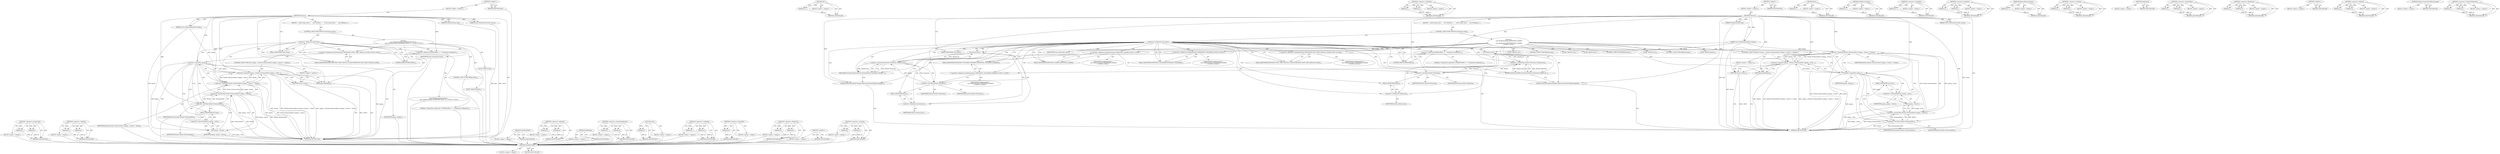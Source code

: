 digraph "&lt;operator&gt;.indirectFieldAccess" {
vulnerable_86 [label=<(METHOD,&lt;operator&gt;.greaterThan)>];
vulnerable_87 [label=<(PARAM,p1)>];
vulnerable_88 [label=<(PARAM,p2)>];
vulnerable_89 [label=<(BLOCK,&lt;empty&gt;,&lt;empty&gt;)>];
vulnerable_90 [label=<(METHOD_RETURN,ANY)>];
vulnerable_108 [label=<(METHOD,&lt;operator&gt;.shiftLeft)>];
vulnerable_109 [label=<(PARAM,p1)>];
vulnerable_110 [label=<(PARAM,p2)>];
vulnerable_111 [label=<(BLOCK,&lt;empty&gt;,&lt;empty&gt;)>];
vulnerable_112 [label=<(METHOD_RETURN,ANY)>];
vulnerable_6 [label=<(METHOD,&lt;global&gt;)<SUB>1</SUB>>];
vulnerable_7 [label=<(BLOCK,&lt;empty&gt;,&lt;empty&gt;)<SUB>1</SUB>>];
vulnerable_8 [label=<(METHOD,Observe)<SUB>1</SUB>>];
vulnerable_9 [label=<(PARAM,NotificationType type)<SUB>1</SUB>>];
vulnerable_10 [label=<(PARAM,const NotificationSource&amp; source)<SUB>2</SUB>>];
vulnerable_11 [label=<(PARAM,const NotificationDetails&amp; details)<SUB>3</SUB>>];
vulnerable_12 [label=<(BLOCK,{
   switch (type.value) {
     case Notificati...,{
   switch (type.value) {
     case Notificati...)<SUB>3</SUB>>];
vulnerable_13 [label=<(CONTROL_STRUCTURE,SWITCH,switch(type.value))<SUB>4</SUB>>];
vulnerable_14 [label=<(&lt;operator&gt;.fieldAccess,type.value)<SUB>4</SUB>>];
vulnerable_15 [label=<(IDENTIFIER,type,switch(type.value))<SUB>4</SUB>>];
vulnerable_16 [label=<(FIELD_IDENTIFIER,value,value)<SUB>4</SUB>>];
vulnerable_17 [label="<(BLOCK,{
     case NotificationType::EXTENSION_HOST_VI...,{
     case NotificationType::EXTENSION_HOST_VI...)<SUB>4</SUB>>"];
vulnerable_18 [label=<(JUMP_TARGET,case)<SUB>5</SUB>>];
vulnerable_19 [label="<(&lt;operator&gt;.fieldAccess,NotificationType::EXTENSION_HOST_VIEW_SHOULD_CLOSE)<SUB>5</SUB>>"];
vulnerable_20 [label="<(IDENTIFIER,NotificationType,{
     case NotificationType::EXTENSION_HOST_VI...)<SUB>5</SUB>>"];
vulnerable_21 [label=<(FIELD_IDENTIFIER,EXTENSION_HOST_VIEW_SHOULD_CLOSE,EXTENSION_HOST_VIEW_SHOULD_CLOSE)<SUB>5</SUB>>];
vulnerable_22 [label=<(CONTROL_STRUCTURE,IF,if (!popup_ || Details&lt;ExtensionHost&gt;(popup_-&gt;host()) != details))<SUB>6</SUB>>];
vulnerable_23 [label=<(&lt;operator&gt;.logicalOr,!popup_ || Details&lt;ExtensionHost&gt;(popup_-&gt;host(...)<SUB>6</SUB>>];
vulnerable_24 [label=<(&lt;operator&gt;.logicalNot,!popup_)<SUB>6</SUB>>];
vulnerable_25 [label=<(IDENTIFIER,popup_,!popup_)<SUB>6</SUB>>];
vulnerable_26 [label=<(&lt;operator&gt;.notEquals,Details&lt;ExtensionHost&gt;(popup_-&gt;host()) != details)<SUB>6</SUB>>];
vulnerable_27 [label=<(&lt;operator&gt;.greaterThan,Details&lt;ExtensionHost&gt;(popup_-&gt;host()))<SUB>6</SUB>>];
vulnerable_28 [label=<(&lt;operator&gt;.lessThan,Details&lt;ExtensionHost)<SUB>6</SUB>>];
vulnerable_29 [label=<(IDENTIFIER,Details,Details&lt;ExtensionHost)<SUB>6</SUB>>];
vulnerable_30 [label=<(IDENTIFIER,ExtensionHost,Details&lt;ExtensionHost)<SUB>6</SUB>>];
vulnerable_31 [label=<(host,popup_-&gt;host())<SUB>6</SUB>>];
vulnerable_32 [label=<(&lt;operator&gt;.indirectFieldAccess,popup_-&gt;host)<SUB>6</SUB>>];
vulnerable_33 [label=<(IDENTIFIER,popup_,popup_-&gt;host())<SUB>6</SUB>>];
vulnerable_34 [label=<(FIELD_IDENTIFIER,host,host)<SUB>6</SUB>>];
vulnerable_35 [label=<(IDENTIFIER,details,Details&lt;ExtensionHost&gt;(popup_-&gt;host()) != details)<SUB>6</SUB>>];
vulnerable_36 [label=<(BLOCK,&lt;empty&gt;,&lt;empty&gt;)<SUB>7</SUB>>];
vulnerable_37 [label=<(RETURN,return;,return;)<SUB>7</SUB>>];
vulnerable_38 [label=<(HidePopup,HidePopup())<SUB>9</SUB>>];
vulnerable_39 [label=<(CONTROL_STRUCTURE,BREAK,break;)<SUB>10</SUB>>];
vulnerable_40 [label=<(JUMP_TARGET,default)<SUB>12</SUB>>];
vulnerable_41 [label=<(&lt;operator&gt;.shiftLeft,NOTREACHED() &lt;&lt; &quot;Unexpected notification&quot;)<SUB>13</SUB>>];
vulnerable_42 [label=<(NOTREACHED,NOTREACHED())<SUB>13</SUB>>];
vulnerable_43 [label=<(LITERAL,&quot;Unexpected notification&quot;,NOTREACHED() &lt;&lt; &quot;Unexpected notification&quot;)<SUB>13</SUB>>];
vulnerable_44 [label=<(METHOD_RETURN,void)<SUB>1</SUB>>];
vulnerable_46 [label=<(METHOD_RETURN,ANY)<SUB>1</SUB>>];
vulnerable_113 [label=<(METHOD,NOTREACHED)>];
vulnerable_114 [label=<(BLOCK,&lt;empty&gt;,&lt;empty&gt;)>];
vulnerable_115 [label=<(METHOD_RETURN,ANY)>];
vulnerable_72 [label=<(METHOD,&lt;operator&gt;.logicalOr)>];
vulnerable_73 [label=<(PARAM,p1)>];
vulnerable_74 [label=<(PARAM,p2)>];
vulnerable_75 [label=<(BLOCK,&lt;empty&gt;,&lt;empty&gt;)>];
vulnerable_76 [label=<(METHOD_RETURN,ANY)>];
vulnerable_105 [label=<(METHOD,HidePopup)>];
vulnerable_106 [label=<(BLOCK,&lt;empty&gt;,&lt;empty&gt;)>];
vulnerable_107 [label=<(METHOD_RETURN,ANY)>];
vulnerable_100 [label=<(METHOD,&lt;operator&gt;.indirectFieldAccess)>];
vulnerable_101 [label=<(PARAM,p1)>];
vulnerable_102 [label=<(PARAM,p2)>];
vulnerable_103 [label=<(BLOCK,&lt;empty&gt;,&lt;empty&gt;)>];
vulnerable_104 [label=<(METHOD_RETURN,ANY)>];
vulnerable_96 [label=<(METHOD,host)>];
vulnerable_97 [label=<(PARAM,p1)>];
vulnerable_98 [label=<(BLOCK,&lt;empty&gt;,&lt;empty&gt;)>];
vulnerable_99 [label=<(METHOD_RETURN,ANY)>];
vulnerable_81 [label=<(METHOD,&lt;operator&gt;.notEquals)>];
vulnerable_82 [label=<(PARAM,p1)>];
vulnerable_83 [label=<(PARAM,p2)>];
vulnerable_84 [label=<(BLOCK,&lt;empty&gt;,&lt;empty&gt;)>];
vulnerable_85 [label=<(METHOD_RETURN,ANY)>];
vulnerable_77 [label=<(METHOD,&lt;operator&gt;.logicalNot)>];
vulnerable_78 [label=<(PARAM,p1)>];
vulnerable_79 [label=<(BLOCK,&lt;empty&gt;,&lt;empty&gt;)>];
vulnerable_80 [label=<(METHOD_RETURN,ANY)>];
vulnerable_67 [label=<(METHOD,&lt;operator&gt;.fieldAccess)>];
vulnerable_68 [label=<(PARAM,p1)>];
vulnerable_69 [label=<(PARAM,p2)>];
vulnerable_70 [label=<(BLOCK,&lt;empty&gt;,&lt;empty&gt;)>];
vulnerable_71 [label=<(METHOD_RETURN,ANY)>];
vulnerable_61 [label=<(METHOD,&lt;global&gt;)<SUB>1</SUB>>];
vulnerable_62 [label=<(BLOCK,&lt;empty&gt;,&lt;empty&gt;)>];
vulnerable_63 [label=<(METHOD_RETURN,ANY)>];
vulnerable_91 [label=<(METHOD,&lt;operator&gt;.lessThan)>];
vulnerable_92 [label=<(PARAM,p1)>];
vulnerable_93 [label=<(PARAM,p2)>];
vulnerable_94 [label=<(BLOCK,&lt;empty&gt;,&lt;empty&gt;)>];
vulnerable_95 [label=<(METHOD_RETURN,ANY)>];
fixed_162 [label=<(METHOD,NOTREACHED)>];
fixed_163 [label=<(BLOCK,&lt;empty&gt;,&lt;empty&gt;)>];
fixed_164 [label=<(METHOD_RETURN,ANY)>];
fixed_120 [label=<(METHOD,ptr)>];
fixed_121 [label=<(PARAM,p1)>];
fixed_122 [label=<(BLOCK,&lt;empty&gt;,&lt;empty&gt;)>];
fixed_123 [label=<(METHOD_RETURN,ANY)>];
fixed_140 [label=<(METHOD,&lt;operator&gt;.notEquals)>];
fixed_141 [label=<(PARAM,p1)>];
fixed_142 [label=<(PARAM,p2)>];
fixed_143 [label=<(BLOCK,&lt;empty&gt;,&lt;empty&gt;)>];
fixed_144 [label=<(METHOD_RETURN,ANY)>];
fixed_6 [label=<(METHOD,&lt;global&gt;)<SUB>1</SUB>>];
fixed_7 [label=<(BLOCK,&lt;empty&gt;,&lt;empty&gt;)<SUB>1</SUB>>];
fixed_8 [label=<(METHOD,Observe)<SUB>1</SUB>>];
fixed_9 [label=<(PARAM,NotificationType type)<SUB>1</SUB>>];
fixed_10 [label=<(PARAM,const NotificationSource&amp; source)<SUB>2</SUB>>];
fixed_11 [label=<(PARAM,const NotificationDetails&amp; details)<SUB>3</SUB>>];
fixed_12 [label=<(BLOCK,{
   switch (type.value) {
    case Notificatio...,{
   switch (type.value) {
    case Notificatio...)<SUB>3</SUB>>];
fixed_13 [label=<(CONTROL_STRUCTURE,SWITCH,switch(type.value))<SUB>4</SUB>>];
fixed_14 [label=<(&lt;operator&gt;.fieldAccess,type.value)<SUB>4</SUB>>];
fixed_15 [label=<(IDENTIFIER,type,switch(type.value))<SUB>4</SUB>>];
fixed_16 [label=<(FIELD_IDENTIFIER,value,value)<SUB>4</SUB>>];
fixed_17 [label="<(BLOCK,{
    case NotificationType::EXTENSION_LOADED:
...,{
    case NotificationType::EXTENSION_LOADED:
...)<SUB>4</SUB>>"];
fixed_18 [label=<(JUMP_TARGET,case)<SUB>5</SUB>>];
fixed_19 [label="<(&lt;operator&gt;.fieldAccess,NotificationType::EXTENSION_LOADED)<SUB>5</SUB>>"];
fixed_20 [label="<(IDENTIFIER,NotificationType,{
    case NotificationType::EXTENSION_LOADED:
...)<SUB>5</SUB>>"];
fixed_21 [label=<(FIELD_IDENTIFIER,EXTENSION_LOADED,EXTENSION_LOADED)<SUB>5</SUB>>];
fixed_22 [label=<(AddBrowserAction,AddBrowserAction(Details&lt;Extension&gt;(details).pt...)<SUB>6</SUB>>];
fixed_23 [label=<(&lt;operator&gt;.greaterThan,Details&lt;Extension&gt;(details).ptr())<SUB>6</SUB>>];
fixed_24 [label=<(&lt;operator&gt;.lessThan,Details&lt;Extension)<SUB>6</SUB>>];
fixed_25 [label=<(IDENTIFIER,Details,Details&lt;Extension)<SUB>6</SUB>>];
fixed_26 [label=<(IDENTIFIER,Extension,Details&lt;Extension)<SUB>6</SUB>>];
fixed_27 [label=<(ptr,(details).ptr())<SUB>6</SUB>>];
fixed_28 [label=<(&lt;operator&gt;.fieldAccess,(details).ptr)<SUB>6</SUB>>];
fixed_29 [label=<(IDENTIFIER,details,(details).ptr())<SUB>6</SUB>>];
fixed_30 [label=<(FIELD_IDENTIFIER,ptr,ptr)<SUB>6</SUB>>];
fixed_31 [label=<(OnBrowserActionVisibilityChanged,OnBrowserActionVisibilityChanged())<SUB>7</SUB>>];
fixed_32 [label=<(CONTROL_STRUCTURE,BREAK,break;)<SUB>8</SUB>>];
fixed_33 [label=<(JUMP_TARGET,case)<SUB>10</SUB>>];
fixed_34 [label="<(&lt;operator&gt;.fieldAccess,NotificationType::EXTENSION_UNLOADED)<SUB>10</SUB>>"];
fixed_35 [label="<(IDENTIFIER,NotificationType,{
    case NotificationType::EXTENSION_LOADED:
...)<SUB>10</SUB>>"];
fixed_36 [label=<(FIELD_IDENTIFIER,EXTENSION_UNLOADED,EXTENSION_UNLOADED)<SUB>10</SUB>>];
fixed_37 [label=<(JUMP_TARGET,case)<SUB>11</SUB>>];
fixed_38 [label="<(&lt;operator&gt;.fieldAccess,NotificationType::EXTENSION_UNLOADED_DISABLED)<SUB>11</SUB>>"];
fixed_39 [label="<(IDENTIFIER,NotificationType,{
    case NotificationType::EXTENSION_LOADED:
...)<SUB>11</SUB>>"];
fixed_40 [label=<(FIELD_IDENTIFIER,EXTENSION_UNLOADED_DISABLED,EXTENSION_UNLOADED_DISABLED)<SUB>11</SUB>>];
fixed_41 [label=<(RemoveBrowserAction,RemoveBrowserAction(Details&lt;Extension&gt;(details)...)<SUB>12</SUB>>];
fixed_42 [label=<(&lt;operator&gt;.greaterThan,Details&lt;Extension&gt;(details).ptr())<SUB>12</SUB>>];
fixed_43 [label=<(&lt;operator&gt;.lessThan,Details&lt;Extension)<SUB>12</SUB>>];
fixed_44 [label=<(IDENTIFIER,Details,Details&lt;Extension)<SUB>12</SUB>>];
fixed_45 [label=<(IDENTIFIER,Extension,Details&lt;Extension)<SUB>12</SUB>>];
fixed_46 [label=<(ptr,(details).ptr())<SUB>12</SUB>>];
fixed_47 [label=<(&lt;operator&gt;.fieldAccess,(details).ptr)<SUB>12</SUB>>];
fixed_48 [label=<(IDENTIFIER,details,(details).ptr())<SUB>12</SUB>>];
fixed_49 [label=<(FIELD_IDENTIFIER,ptr,ptr)<SUB>12</SUB>>];
fixed_50 [label=<(OnBrowserActionVisibilityChanged,OnBrowserActionVisibilityChanged())<SUB>13</SUB>>];
fixed_51 [label=<(CONTROL_STRUCTURE,BREAK,break;)<SUB>14</SUB>>];
fixed_52 [label=<(JUMP_TARGET,case)<SUB>16</SUB>>];
fixed_53 [label="<(&lt;operator&gt;.fieldAccess,NotificationType::EXTENSION_HOST_VIEW_SHOULD_CLOSE)<SUB>16</SUB>>"];
fixed_54 [label="<(IDENTIFIER,NotificationType,{
    case NotificationType::EXTENSION_LOADED:
...)<SUB>16</SUB>>"];
fixed_55 [label=<(FIELD_IDENTIFIER,EXTENSION_HOST_VIEW_SHOULD_CLOSE,EXTENSION_HOST_VIEW_SHOULD_CLOSE)<SUB>16</SUB>>];
fixed_56 [label=<(CONTROL_STRUCTURE,IF,if (!popup_ || Details&lt;ExtensionHost&gt;(popup_-&gt;host()) != details))<SUB>17</SUB>>];
fixed_57 [label=<(&lt;operator&gt;.logicalOr,!popup_ || Details&lt;ExtensionHost&gt;(popup_-&gt;host(...)<SUB>17</SUB>>];
fixed_58 [label=<(&lt;operator&gt;.logicalNot,!popup_)<SUB>17</SUB>>];
fixed_59 [label=<(IDENTIFIER,popup_,!popup_)<SUB>17</SUB>>];
fixed_60 [label=<(&lt;operator&gt;.notEquals,Details&lt;ExtensionHost&gt;(popup_-&gt;host()) != details)<SUB>17</SUB>>];
fixed_61 [label=<(&lt;operator&gt;.greaterThan,Details&lt;ExtensionHost&gt;(popup_-&gt;host()))<SUB>17</SUB>>];
fixed_62 [label=<(&lt;operator&gt;.lessThan,Details&lt;ExtensionHost)<SUB>17</SUB>>];
fixed_63 [label=<(IDENTIFIER,Details,Details&lt;ExtensionHost)<SUB>17</SUB>>];
fixed_64 [label=<(IDENTIFIER,ExtensionHost,Details&lt;ExtensionHost)<SUB>17</SUB>>];
fixed_65 [label=<(host,popup_-&gt;host())<SUB>17</SUB>>];
fixed_66 [label=<(&lt;operator&gt;.indirectFieldAccess,popup_-&gt;host)<SUB>17</SUB>>];
fixed_67 [label=<(IDENTIFIER,popup_,popup_-&gt;host())<SUB>17</SUB>>];
fixed_68 [label=<(FIELD_IDENTIFIER,host,host)<SUB>17</SUB>>];
fixed_69 [label=<(IDENTIFIER,details,Details&lt;ExtensionHost&gt;(popup_-&gt;host()) != details)<SUB>17</SUB>>];
fixed_70 [label=<(BLOCK,&lt;empty&gt;,&lt;empty&gt;)<SUB>18</SUB>>];
fixed_71 [label=<(RETURN,return;,return;)<SUB>18</SUB>>];
fixed_72 [label=<(HidePopup,HidePopup())<SUB>20</SUB>>];
fixed_73 [label=<(CONTROL_STRUCTURE,BREAK,break;)<SUB>21</SUB>>];
fixed_74 [label=<(JUMP_TARGET,default)<SUB>23</SUB>>];
fixed_75 [label=<(&lt;operator&gt;.shiftLeft,NOTREACHED() &lt;&lt; &quot;Unexpected notification&quot;)<SUB>24</SUB>>];
fixed_76 [label=<(NOTREACHED,NOTREACHED())<SUB>24</SUB>>];
fixed_77 [label=<(LITERAL,&quot;Unexpected notification&quot;,NOTREACHED() &lt;&lt; &quot;Unexpected notification&quot;)<SUB>24</SUB>>];
fixed_78 [label=<(METHOD_RETURN,void)<SUB>1</SUB>>];
fixed_80 [label=<(METHOD_RETURN,ANY)<SUB>1</SUB>>];
fixed_145 [label=<(METHOD,host)>];
fixed_146 [label=<(PARAM,p1)>];
fixed_147 [label=<(BLOCK,&lt;empty&gt;,&lt;empty&gt;)>];
fixed_148 [label=<(METHOD_RETURN,ANY)>];
fixed_106 [label=<(METHOD,AddBrowserAction)>];
fixed_107 [label=<(PARAM,p1)>];
fixed_108 [label=<(BLOCK,&lt;empty&gt;,&lt;empty&gt;)>];
fixed_109 [label=<(METHOD_RETURN,ANY)>];
fixed_136 [label=<(METHOD,&lt;operator&gt;.logicalNot)>];
fixed_137 [label=<(PARAM,p1)>];
fixed_138 [label=<(BLOCK,&lt;empty&gt;,&lt;empty&gt;)>];
fixed_139 [label=<(METHOD_RETURN,ANY)>];
fixed_131 [label=<(METHOD,&lt;operator&gt;.logicalOr)>];
fixed_132 [label=<(PARAM,p1)>];
fixed_133 [label=<(PARAM,p2)>];
fixed_134 [label=<(BLOCK,&lt;empty&gt;,&lt;empty&gt;)>];
fixed_135 [label=<(METHOD_RETURN,ANY)>];
fixed_127 [label=<(METHOD,RemoveBrowserAction)>];
fixed_128 [label=<(PARAM,p1)>];
fixed_129 [label=<(BLOCK,&lt;empty&gt;,&lt;empty&gt;)>];
fixed_130 [label=<(METHOD_RETURN,ANY)>];
fixed_115 [label=<(METHOD,&lt;operator&gt;.lessThan)>];
fixed_116 [label=<(PARAM,p1)>];
fixed_117 [label=<(PARAM,p2)>];
fixed_118 [label=<(BLOCK,&lt;empty&gt;,&lt;empty&gt;)>];
fixed_119 [label=<(METHOD_RETURN,ANY)>];
fixed_154 [label=<(METHOD,HidePopup)>];
fixed_155 [label=<(BLOCK,&lt;empty&gt;,&lt;empty&gt;)>];
fixed_156 [label=<(METHOD_RETURN,ANY)>];
fixed_110 [label=<(METHOD,&lt;operator&gt;.greaterThan)>];
fixed_111 [label=<(PARAM,p1)>];
fixed_112 [label=<(PARAM,p2)>];
fixed_113 [label=<(BLOCK,&lt;empty&gt;,&lt;empty&gt;)>];
fixed_114 [label=<(METHOD_RETURN,ANY)>];
fixed_101 [label=<(METHOD,&lt;operator&gt;.fieldAccess)>];
fixed_102 [label=<(PARAM,p1)>];
fixed_103 [label=<(PARAM,p2)>];
fixed_104 [label=<(BLOCK,&lt;empty&gt;,&lt;empty&gt;)>];
fixed_105 [label=<(METHOD_RETURN,ANY)>];
fixed_95 [label=<(METHOD,&lt;global&gt;)<SUB>1</SUB>>];
fixed_96 [label=<(BLOCK,&lt;empty&gt;,&lt;empty&gt;)>];
fixed_97 [label=<(METHOD_RETURN,ANY)>];
fixed_157 [label=<(METHOD,&lt;operator&gt;.shiftLeft)>];
fixed_158 [label=<(PARAM,p1)>];
fixed_159 [label=<(PARAM,p2)>];
fixed_160 [label=<(BLOCK,&lt;empty&gt;,&lt;empty&gt;)>];
fixed_161 [label=<(METHOD_RETURN,ANY)>];
fixed_124 [label=<(METHOD,OnBrowserActionVisibilityChanged)>];
fixed_125 [label=<(BLOCK,&lt;empty&gt;,&lt;empty&gt;)>];
fixed_126 [label=<(METHOD_RETURN,ANY)>];
fixed_149 [label=<(METHOD,&lt;operator&gt;.indirectFieldAccess)>];
fixed_150 [label=<(PARAM,p1)>];
fixed_151 [label=<(PARAM,p2)>];
fixed_152 [label=<(BLOCK,&lt;empty&gt;,&lt;empty&gt;)>];
fixed_153 [label=<(METHOD_RETURN,ANY)>];
vulnerable_86 -> vulnerable_87  [key=0, label="AST: "];
vulnerable_86 -> vulnerable_87  [key=1, label="DDG: "];
vulnerable_86 -> vulnerable_89  [key=0, label="AST: "];
vulnerable_86 -> vulnerable_88  [key=0, label="AST: "];
vulnerable_86 -> vulnerable_88  [key=1, label="DDG: "];
vulnerable_86 -> vulnerable_90  [key=0, label="AST: "];
vulnerable_86 -> vulnerable_90  [key=1, label="CFG: "];
vulnerable_87 -> vulnerable_90  [key=0, label="DDG: p1"];
vulnerable_88 -> vulnerable_90  [key=0, label="DDG: p2"];
vulnerable_89 -> fixed_162  [key=0];
vulnerable_90 -> fixed_162  [key=0];
vulnerable_108 -> vulnerable_109  [key=0, label="AST: "];
vulnerable_108 -> vulnerable_109  [key=1, label="DDG: "];
vulnerable_108 -> vulnerable_111  [key=0, label="AST: "];
vulnerable_108 -> vulnerable_110  [key=0, label="AST: "];
vulnerable_108 -> vulnerable_110  [key=1, label="DDG: "];
vulnerable_108 -> vulnerable_112  [key=0, label="AST: "];
vulnerable_108 -> vulnerable_112  [key=1, label="CFG: "];
vulnerable_109 -> vulnerable_112  [key=0, label="DDG: p1"];
vulnerable_110 -> vulnerable_112  [key=0, label="DDG: p2"];
vulnerable_111 -> fixed_162  [key=0];
vulnerable_112 -> fixed_162  [key=0];
vulnerable_6 -> vulnerable_7  [key=0, label="AST: "];
vulnerable_6 -> vulnerable_46  [key=0, label="AST: "];
vulnerable_6 -> vulnerable_46  [key=1, label="CFG: "];
vulnerable_7 -> vulnerable_8  [key=0, label="AST: "];
vulnerable_8 -> vulnerable_9  [key=0, label="AST: "];
vulnerable_8 -> vulnerable_9  [key=1, label="DDG: "];
vulnerable_8 -> vulnerable_10  [key=0, label="AST: "];
vulnerable_8 -> vulnerable_10  [key=1, label="DDG: "];
vulnerable_8 -> vulnerable_11  [key=0, label="AST: "];
vulnerable_8 -> vulnerable_11  [key=1, label="DDG: "];
vulnerable_8 -> vulnerable_12  [key=0, label="AST: "];
vulnerable_8 -> vulnerable_44  [key=0, label="AST: "];
vulnerable_8 -> vulnerable_16  [key=0, label="CFG: "];
vulnerable_8 -> vulnerable_38  [key=0, label="DDG: "];
vulnerable_8 -> vulnerable_41  [key=0, label="DDG: "];
vulnerable_8 -> vulnerable_37  [key=0, label="DDG: "];
vulnerable_8 -> vulnerable_24  [key=0, label="DDG: "];
vulnerable_8 -> vulnerable_26  [key=0, label="DDG: "];
vulnerable_8 -> vulnerable_28  [key=0, label="DDG: "];
vulnerable_9 -> vulnerable_44  [key=0, label="DDG: type"];
vulnerable_10 -> vulnerable_44  [key=0, label="DDG: source"];
vulnerable_11 -> vulnerable_44  [key=0, label="DDG: details"];
vulnerable_11 -> vulnerable_26  [key=0, label="DDG: details"];
vulnerable_12 -> vulnerable_13  [key=0, label="AST: "];
vulnerable_13 -> vulnerable_14  [key=0, label="AST: "];
vulnerable_13 -> vulnerable_17  [key=0, label="AST: "];
vulnerable_14 -> vulnerable_15  [key=0, label="AST: "];
vulnerable_14 -> vulnerable_16  [key=0, label="AST: "];
vulnerable_14 -> vulnerable_21  [key=0, label="CFG: "];
vulnerable_14 -> vulnerable_21  [key=1, label="CDG: "];
vulnerable_14 -> vulnerable_42  [key=0, label="CFG: "];
vulnerable_14 -> vulnerable_42  [key=1, label="CDG: "];
vulnerable_14 -> vulnerable_24  [key=0, label="CDG: "];
vulnerable_14 -> vulnerable_23  [key=0, label="CDG: "];
vulnerable_14 -> vulnerable_19  [key=0, label="CDG: "];
vulnerable_14 -> vulnerable_41  [key=0, label="CDG: "];
vulnerable_15 -> fixed_162  [key=0];
vulnerable_16 -> vulnerable_14  [key=0, label="CFG: "];
vulnerable_17 -> vulnerable_18  [key=0, label="AST: "];
vulnerable_17 -> vulnerable_19  [key=0, label="AST: "];
vulnerable_17 -> vulnerable_22  [key=0, label="AST: "];
vulnerable_17 -> vulnerable_38  [key=0, label="AST: "];
vulnerable_17 -> vulnerable_39  [key=0, label="AST: "];
vulnerable_17 -> vulnerable_40  [key=0, label="AST: "];
vulnerable_17 -> vulnerable_41  [key=0, label="AST: "];
vulnerable_18 -> fixed_162  [key=0];
vulnerable_19 -> vulnerable_20  [key=0, label="AST: "];
vulnerable_19 -> vulnerable_21  [key=0, label="AST: "];
vulnerable_19 -> vulnerable_24  [key=0, label="CFG: "];
vulnerable_20 -> fixed_162  [key=0];
vulnerable_21 -> vulnerable_19  [key=0, label="CFG: "];
vulnerable_22 -> vulnerable_23  [key=0, label="AST: "];
vulnerable_22 -> vulnerable_36  [key=0, label="AST: "];
vulnerable_23 -> vulnerable_24  [key=0, label="AST: "];
vulnerable_23 -> vulnerable_26  [key=0, label="AST: "];
vulnerable_23 -> vulnerable_37  [key=0, label="CFG: "];
vulnerable_23 -> vulnerable_37  [key=1, label="CDG: "];
vulnerable_23 -> vulnerable_38  [key=0, label="CFG: "];
vulnerable_23 -> vulnerable_38  [key=1, label="CDG: "];
vulnerable_23 -> vulnerable_44  [key=0, label="DDG: !popup_"];
vulnerable_23 -> vulnerable_44  [key=1, label="DDG: Details&lt;ExtensionHost&gt;(popup_-&gt;host()) != details"];
vulnerable_23 -> vulnerable_44  [key=2, label="DDG: !popup_ || Details&lt;ExtensionHost&gt;(popup_-&gt;host()) != details"];
vulnerable_24 -> vulnerable_25  [key=0, label="AST: "];
vulnerable_24 -> vulnerable_23  [key=0, label="CFG: "];
vulnerable_24 -> vulnerable_23  [key=1, label="DDG: popup_"];
vulnerable_24 -> vulnerable_28  [key=0, label="CFG: "];
vulnerable_24 -> vulnerable_28  [key=1, label="CDG: "];
vulnerable_24 -> vulnerable_44  [key=0, label="DDG: popup_"];
vulnerable_24 -> vulnerable_31  [key=0, label="DDG: popup_"];
vulnerable_24 -> vulnerable_31  [key=1, label="CDG: "];
vulnerable_24 -> vulnerable_34  [key=0, label="CDG: "];
vulnerable_24 -> vulnerable_32  [key=0, label="CDG: "];
vulnerable_24 -> vulnerable_26  [key=0, label="CDG: "];
vulnerable_24 -> vulnerable_27  [key=0, label="CDG: "];
vulnerable_25 -> fixed_162  [key=0];
vulnerable_26 -> vulnerable_27  [key=0, label="AST: "];
vulnerable_26 -> vulnerable_35  [key=0, label="AST: "];
vulnerable_26 -> vulnerable_23  [key=0, label="CFG: "];
vulnerable_26 -> vulnerable_23  [key=1, label="DDG: Details&lt;ExtensionHost&gt;(popup_-&gt;host())"];
vulnerable_26 -> vulnerable_23  [key=2, label="DDG: details"];
vulnerable_26 -> vulnerable_44  [key=0, label="DDG: Details&lt;ExtensionHost&gt;(popup_-&gt;host())"];
vulnerable_26 -> vulnerable_44  [key=1, label="DDG: details"];
vulnerable_27 -> vulnerable_28  [key=0, label="AST: "];
vulnerable_27 -> vulnerable_31  [key=0, label="AST: "];
vulnerable_27 -> vulnerable_26  [key=0, label="CFG: "];
vulnerable_27 -> vulnerable_26  [key=1, label="DDG: Details&lt;ExtensionHost"];
vulnerable_27 -> vulnerable_26  [key=2, label="DDG: popup_-&gt;host()"];
vulnerable_27 -> vulnerable_44  [key=0, label="DDG: Details&lt;ExtensionHost"];
vulnerable_27 -> vulnerable_44  [key=1, label="DDG: popup_-&gt;host()"];
vulnerable_28 -> vulnerable_29  [key=0, label="AST: "];
vulnerable_28 -> vulnerable_30  [key=0, label="AST: "];
vulnerable_28 -> vulnerable_34  [key=0, label="CFG: "];
vulnerable_28 -> vulnerable_44  [key=0, label="DDG: ExtensionHost"];
vulnerable_28 -> vulnerable_44  [key=1, label="DDG: Details"];
vulnerable_28 -> vulnerable_27  [key=0, label="DDG: Details"];
vulnerable_28 -> vulnerable_27  [key=1, label="DDG: ExtensionHost"];
vulnerable_29 -> fixed_162  [key=0];
vulnerable_30 -> fixed_162  [key=0];
vulnerable_31 -> vulnerable_32  [key=0, label="AST: "];
vulnerable_31 -> vulnerable_27  [key=0, label="CFG: "];
vulnerable_31 -> vulnerable_27  [key=1, label="DDG: popup_-&gt;host"];
vulnerable_31 -> vulnerable_44  [key=0, label="DDG: popup_-&gt;host"];
vulnerable_32 -> vulnerable_33  [key=0, label="AST: "];
vulnerable_32 -> vulnerable_34  [key=0, label="AST: "];
vulnerable_32 -> vulnerable_31  [key=0, label="CFG: "];
vulnerable_33 -> fixed_162  [key=0];
vulnerable_34 -> vulnerable_32  [key=0, label="CFG: "];
vulnerable_35 -> fixed_162  [key=0];
vulnerable_36 -> vulnerable_37  [key=0, label="AST: "];
vulnerable_37 -> vulnerable_44  [key=0, label="CFG: "];
vulnerable_37 -> vulnerable_44  [key=1, label="DDG: &lt;RET&gt;"];
vulnerable_38 -> vulnerable_44  [key=0, label="CFG: "];
vulnerable_39 -> fixed_162  [key=0];
vulnerable_40 -> fixed_162  [key=0];
vulnerable_41 -> vulnerable_42  [key=0, label="AST: "];
vulnerable_41 -> vulnerable_43  [key=0, label="AST: "];
vulnerable_41 -> vulnerable_44  [key=0, label="CFG: "];
vulnerable_42 -> vulnerable_41  [key=0, label="CFG: "];
vulnerable_43 -> fixed_162  [key=0];
vulnerable_44 -> fixed_162  [key=0];
vulnerable_46 -> fixed_162  [key=0];
vulnerable_113 -> vulnerable_114  [key=0, label="AST: "];
vulnerable_113 -> vulnerable_115  [key=0, label="AST: "];
vulnerable_113 -> vulnerable_115  [key=1, label="CFG: "];
vulnerable_114 -> fixed_162  [key=0];
vulnerable_115 -> fixed_162  [key=0];
vulnerable_72 -> vulnerable_73  [key=0, label="AST: "];
vulnerable_72 -> vulnerable_73  [key=1, label="DDG: "];
vulnerable_72 -> vulnerable_75  [key=0, label="AST: "];
vulnerable_72 -> vulnerable_74  [key=0, label="AST: "];
vulnerable_72 -> vulnerable_74  [key=1, label="DDG: "];
vulnerable_72 -> vulnerable_76  [key=0, label="AST: "];
vulnerable_72 -> vulnerable_76  [key=1, label="CFG: "];
vulnerable_73 -> vulnerable_76  [key=0, label="DDG: p1"];
vulnerable_74 -> vulnerable_76  [key=0, label="DDG: p2"];
vulnerable_75 -> fixed_162  [key=0];
vulnerable_76 -> fixed_162  [key=0];
vulnerable_105 -> vulnerable_106  [key=0, label="AST: "];
vulnerable_105 -> vulnerable_107  [key=0, label="AST: "];
vulnerable_105 -> vulnerable_107  [key=1, label="CFG: "];
vulnerable_106 -> fixed_162  [key=0];
vulnerable_107 -> fixed_162  [key=0];
vulnerable_100 -> vulnerable_101  [key=0, label="AST: "];
vulnerable_100 -> vulnerable_101  [key=1, label="DDG: "];
vulnerable_100 -> vulnerable_103  [key=0, label="AST: "];
vulnerable_100 -> vulnerable_102  [key=0, label="AST: "];
vulnerable_100 -> vulnerable_102  [key=1, label="DDG: "];
vulnerable_100 -> vulnerable_104  [key=0, label="AST: "];
vulnerable_100 -> vulnerable_104  [key=1, label="CFG: "];
vulnerable_101 -> vulnerable_104  [key=0, label="DDG: p1"];
vulnerable_102 -> vulnerable_104  [key=0, label="DDG: p2"];
vulnerable_103 -> fixed_162  [key=0];
vulnerable_104 -> fixed_162  [key=0];
vulnerable_96 -> vulnerable_97  [key=0, label="AST: "];
vulnerable_96 -> vulnerable_97  [key=1, label="DDG: "];
vulnerable_96 -> vulnerable_98  [key=0, label="AST: "];
vulnerable_96 -> vulnerable_99  [key=0, label="AST: "];
vulnerable_96 -> vulnerable_99  [key=1, label="CFG: "];
vulnerable_97 -> vulnerable_99  [key=0, label="DDG: p1"];
vulnerable_98 -> fixed_162  [key=0];
vulnerable_99 -> fixed_162  [key=0];
vulnerable_81 -> vulnerable_82  [key=0, label="AST: "];
vulnerable_81 -> vulnerable_82  [key=1, label="DDG: "];
vulnerable_81 -> vulnerable_84  [key=0, label="AST: "];
vulnerable_81 -> vulnerable_83  [key=0, label="AST: "];
vulnerable_81 -> vulnerable_83  [key=1, label="DDG: "];
vulnerable_81 -> vulnerable_85  [key=0, label="AST: "];
vulnerable_81 -> vulnerable_85  [key=1, label="CFG: "];
vulnerable_82 -> vulnerable_85  [key=0, label="DDG: p1"];
vulnerable_83 -> vulnerable_85  [key=0, label="DDG: p2"];
vulnerable_84 -> fixed_162  [key=0];
vulnerable_85 -> fixed_162  [key=0];
vulnerable_77 -> vulnerable_78  [key=0, label="AST: "];
vulnerable_77 -> vulnerable_78  [key=1, label="DDG: "];
vulnerable_77 -> vulnerable_79  [key=0, label="AST: "];
vulnerable_77 -> vulnerable_80  [key=0, label="AST: "];
vulnerable_77 -> vulnerable_80  [key=1, label="CFG: "];
vulnerable_78 -> vulnerable_80  [key=0, label="DDG: p1"];
vulnerable_79 -> fixed_162  [key=0];
vulnerable_80 -> fixed_162  [key=0];
vulnerable_67 -> vulnerable_68  [key=0, label="AST: "];
vulnerable_67 -> vulnerable_68  [key=1, label="DDG: "];
vulnerable_67 -> vulnerable_70  [key=0, label="AST: "];
vulnerable_67 -> vulnerable_69  [key=0, label="AST: "];
vulnerable_67 -> vulnerable_69  [key=1, label="DDG: "];
vulnerable_67 -> vulnerable_71  [key=0, label="AST: "];
vulnerable_67 -> vulnerable_71  [key=1, label="CFG: "];
vulnerable_68 -> vulnerable_71  [key=0, label="DDG: p1"];
vulnerable_69 -> vulnerable_71  [key=0, label="DDG: p2"];
vulnerable_70 -> fixed_162  [key=0];
vulnerable_71 -> fixed_162  [key=0];
vulnerable_61 -> vulnerable_62  [key=0, label="AST: "];
vulnerable_61 -> vulnerable_63  [key=0, label="AST: "];
vulnerable_61 -> vulnerable_63  [key=1, label="CFG: "];
vulnerable_62 -> fixed_162  [key=0];
vulnerable_63 -> fixed_162  [key=0];
vulnerable_91 -> vulnerable_92  [key=0, label="AST: "];
vulnerable_91 -> vulnerable_92  [key=1, label="DDG: "];
vulnerable_91 -> vulnerable_94  [key=0, label="AST: "];
vulnerable_91 -> vulnerable_93  [key=0, label="AST: "];
vulnerable_91 -> vulnerable_93  [key=1, label="DDG: "];
vulnerable_91 -> vulnerable_95  [key=0, label="AST: "];
vulnerable_91 -> vulnerable_95  [key=1, label="CFG: "];
vulnerable_92 -> vulnerable_95  [key=0, label="DDG: p1"];
vulnerable_93 -> vulnerable_95  [key=0, label="DDG: p2"];
vulnerable_94 -> fixed_162  [key=0];
vulnerable_95 -> fixed_162  [key=0];
fixed_162 -> fixed_163  [key=0, label="AST: "];
fixed_162 -> fixed_164  [key=0, label="AST: "];
fixed_162 -> fixed_164  [key=1, label="CFG: "];
fixed_120 -> fixed_121  [key=0, label="AST: "];
fixed_120 -> fixed_121  [key=1, label="DDG: "];
fixed_120 -> fixed_122  [key=0, label="AST: "];
fixed_120 -> fixed_123  [key=0, label="AST: "];
fixed_120 -> fixed_123  [key=1, label="CFG: "];
fixed_121 -> fixed_123  [key=0, label="DDG: p1"];
fixed_140 -> fixed_141  [key=0, label="AST: "];
fixed_140 -> fixed_141  [key=1, label="DDG: "];
fixed_140 -> fixed_143  [key=0, label="AST: "];
fixed_140 -> fixed_142  [key=0, label="AST: "];
fixed_140 -> fixed_142  [key=1, label="DDG: "];
fixed_140 -> fixed_144  [key=0, label="AST: "];
fixed_140 -> fixed_144  [key=1, label="CFG: "];
fixed_141 -> fixed_144  [key=0, label="DDG: p1"];
fixed_142 -> fixed_144  [key=0, label="DDG: p2"];
fixed_6 -> fixed_7  [key=0, label="AST: "];
fixed_6 -> fixed_80  [key=0, label="AST: "];
fixed_6 -> fixed_80  [key=1, label="CFG: "];
fixed_7 -> fixed_8  [key=0, label="AST: "];
fixed_8 -> fixed_9  [key=0, label="AST: "];
fixed_8 -> fixed_9  [key=1, label="DDG: "];
fixed_8 -> fixed_10  [key=0, label="AST: "];
fixed_8 -> fixed_10  [key=1, label="DDG: "];
fixed_8 -> fixed_11  [key=0, label="AST: "];
fixed_8 -> fixed_11  [key=1, label="DDG: "];
fixed_8 -> fixed_12  [key=0, label="AST: "];
fixed_8 -> fixed_78  [key=0, label="AST: "];
fixed_8 -> fixed_16  [key=0, label="CFG: "];
fixed_8 -> fixed_31  [key=0, label="DDG: "];
fixed_8 -> fixed_50  [key=0, label="DDG: "];
fixed_8 -> fixed_72  [key=0, label="DDG: "];
fixed_8 -> fixed_75  [key=0, label="DDG: "];
fixed_8 -> fixed_71  [key=0, label="DDG: "];
fixed_8 -> fixed_24  [key=0, label="DDG: "];
fixed_8 -> fixed_43  [key=0, label="DDG: "];
fixed_8 -> fixed_58  [key=0, label="DDG: "];
fixed_8 -> fixed_60  [key=0, label="DDG: "];
fixed_8 -> fixed_62  [key=0, label="DDG: "];
fixed_9 -> fixed_78  [key=0, label="DDG: type"];
fixed_10 -> fixed_78  [key=0, label="DDG: source"];
fixed_11 -> fixed_78  [key=0, label="DDG: details"];
fixed_11 -> fixed_27  [key=0, label="DDG: details"];
fixed_11 -> fixed_46  [key=0, label="DDG: details"];
fixed_11 -> fixed_60  [key=0, label="DDG: details"];
fixed_12 -> fixed_13  [key=0, label="AST: "];
fixed_13 -> fixed_14  [key=0, label="AST: "];
fixed_13 -> fixed_17  [key=0, label="AST: "];
fixed_14 -> fixed_15  [key=0, label="AST: "];
fixed_14 -> fixed_16  [key=0, label="AST: "];
fixed_14 -> fixed_21  [key=0, label="CFG: "];
fixed_14 -> fixed_21  [key=1, label="CDG: "];
fixed_14 -> fixed_36  [key=0, label="CFG: "];
fixed_14 -> fixed_36  [key=1, label="CDG: "];
fixed_14 -> fixed_40  [key=0, label="CFG: "];
fixed_14 -> fixed_40  [key=1, label="CDG: "];
fixed_14 -> fixed_55  [key=0, label="CFG: "];
fixed_14 -> fixed_55  [key=1, label="CDG: "];
fixed_14 -> fixed_76  [key=0, label="CFG: "];
fixed_14 -> fixed_76  [key=1, label="CDG: "];
fixed_14 -> fixed_47  [key=0, label="CDG: "];
fixed_14 -> fixed_30  [key=0, label="CDG: "];
fixed_14 -> fixed_34  [key=0, label="CDG: "];
fixed_14 -> fixed_49  [key=0, label="CDG: "];
fixed_14 -> fixed_42  [key=0, label="CDG: "];
fixed_14 -> fixed_57  [key=0, label="CDG: "];
fixed_14 -> fixed_19  [key=0, label="CDG: "];
fixed_14 -> fixed_28  [key=0, label="CDG: "];
fixed_14 -> fixed_75  [key=0, label="CDG: "];
fixed_14 -> fixed_46  [key=0, label="CDG: "];
fixed_14 -> fixed_38  [key=0, label="CDG: "];
fixed_14 -> fixed_22  [key=0, label="CDG: "];
fixed_14 -> fixed_27  [key=0, label="CDG: "];
fixed_14 -> fixed_50  [key=0, label="CDG: "];
fixed_14 -> fixed_43  [key=0, label="CDG: "];
fixed_14 -> fixed_24  [key=0, label="CDG: "];
fixed_14 -> fixed_58  [key=0, label="CDG: "];
fixed_14 -> fixed_23  [key=0, label="CDG: "];
fixed_14 -> fixed_53  [key=0, label="CDG: "];
fixed_14 -> fixed_41  [key=0, label="CDG: "];
fixed_14 -> fixed_31  [key=0, label="CDG: "];
fixed_16 -> fixed_14  [key=0, label="CFG: "];
fixed_17 -> fixed_18  [key=0, label="AST: "];
fixed_17 -> fixed_19  [key=0, label="AST: "];
fixed_17 -> fixed_22  [key=0, label="AST: "];
fixed_17 -> fixed_31  [key=0, label="AST: "];
fixed_17 -> fixed_32  [key=0, label="AST: "];
fixed_17 -> fixed_33  [key=0, label="AST: "];
fixed_17 -> fixed_34  [key=0, label="AST: "];
fixed_17 -> fixed_37  [key=0, label="AST: "];
fixed_17 -> fixed_38  [key=0, label="AST: "];
fixed_17 -> fixed_41  [key=0, label="AST: "];
fixed_17 -> fixed_50  [key=0, label="AST: "];
fixed_17 -> fixed_51  [key=0, label="AST: "];
fixed_17 -> fixed_52  [key=0, label="AST: "];
fixed_17 -> fixed_53  [key=0, label="AST: "];
fixed_17 -> fixed_56  [key=0, label="AST: "];
fixed_17 -> fixed_72  [key=0, label="AST: "];
fixed_17 -> fixed_73  [key=0, label="AST: "];
fixed_17 -> fixed_74  [key=0, label="AST: "];
fixed_17 -> fixed_75  [key=0, label="AST: "];
fixed_19 -> fixed_20  [key=0, label="AST: "];
fixed_19 -> fixed_21  [key=0, label="AST: "];
fixed_19 -> fixed_24  [key=0, label="CFG: "];
fixed_21 -> fixed_19  [key=0, label="CFG: "];
fixed_22 -> fixed_23  [key=0, label="AST: "];
fixed_22 -> fixed_31  [key=0, label="CFG: "];
fixed_23 -> fixed_24  [key=0, label="AST: "];
fixed_23 -> fixed_27  [key=0, label="AST: "];
fixed_23 -> fixed_22  [key=0, label="CFG: "];
fixed_23 -> fixed_22  [key=1, label="DDG: Details&lt;Extension"];
fixed_23 -> fixed_22  [key=2, label="DDG: (details).ptr()"];
fixed_24 -> fixed_25  [key=0, label="AST: "];
fixed_24 -> fixed_26  [key=0, label="AST: "];
fixed_24 -> fixed_30  [key=0, label="CFG: "];
fixed_24 -> fixed_23  [key=0, label="DDG: Details"];
fixed_24 -> fixed_23  [key=1, label="DDG: Extension"];
fixed_27 -> fixed_28  [key=0, label="AST: "];
fixed_27 -> fixed_23  [key=0, label="CFG: "];
fixed_27 -> fixed_23  [key=1, label="DDG: (details).ptr"];
fixed_28 -> fixed_29  [key=0, label="AST: "];
fixed_28 -> fixed_30  [key=0, label="AST: "];
fixed_28 -> fixed_27  [key=0, label="CFG: "];
fixed_30 -> fixed_28  [key=0, label="CFG: "];
fixed_31 -> fixed_78  [key=0, label="CFG: "];
fixed_34 -> fixed_35  [key=0, label="AST: "];
fixed_34 -> fixed_36  [key=0, label="AST: "];
fixed_34 -> fixed_40  [key=0, label="CFG: "];
fixed_36 -> fixed_34  [key=0, label="CFG: "];
fixed_38 -> fixed_39  [key=0, label="AST: "];
fixed_38 -> fixed_40  [key=0, label="AST: "];
fixed_38 -> fixed_43  [key=0, label="CFG: "];
fixed_40 -> fixed_38  [key=0, label="CFG: "];
fixed_41 -> fixed_42  [key=0, label="AST: "];
fixed_41 -> fixed_50  [key=0, label="CFG: "];
fixed_42 -> fixed_43  [key=0, label="AST: "];
fixed_42 -> fixed_46  [key=0, label="AST: "];
fixed_42 -> fixed_41  [key=0, label="CFG: "];
fixed_42 -> fixed_41  [key=1, label="DDG: Details&lt;Extension"];
fixed_42 -> fixed_41  [key=2, label="DDG: (details).ptr()"];
fixed_43 -> fixed_44  [key=0, label="AST: "];
fixed_43 -> fixed_45  [key=0, label="AST: "];
fixed_43 -> fixed_49  [key=0, label="CFG: "];
fixed_43 -> fixed_42  [key=0, label="DDG: Details"];
fixed_43 -> fixed_42  [key=1, label="DDG: Extension"];
fixed_46 -> fixed_47  [key=0, label="AST: "];
fixed_46 -> fixed_42  [key=0, label="CFG: "];
fixed_46 -> fixed_42  [key=1, label="DDG: (details).ptr"];
fixed_47 -> fixed_48  [key=0, label="AST: "];
fixed_47 -> fixed_49  [key=0, label="AST: "];
fixed_47 -> fixed_46  [key=0, label="CFG: "];
fixed_49 -> fixed_47  [key=0, label="CFG: "];
fixed_50 -> fixed_78  [key=0, label="CFG: "];
fixed_53 -> fixed_54  [key=0, label="AST: "];
fixed_53 -> fixed_55  [key=0, label="AST: "];
fixed_53 -> fixed_58  [key=0, label="CFG: "];
fixed_55 -> fixed_53  [key=0, label="CFG: "];
fixed_56 -> fixed_57  [key=0, label="AST: "];
fixed_56 -> fixed_70  [key=0, label="AST: "];
fixed_57 -> fixed_58  [key=0, label="AST: "];
fixed_57 -> fixed_60  [key=0, label="AST: "];
fixed_57 -> fixed_71  [key=0, label="CFG: "];
fixed_57 -> fixed_71  [key=1, label="CDG: "];
fixed_57 -> fixed_72  [key=0, label="CFG: "];
fixed_57 -> fixed_72  [key=1, label="CDG: "];
fixed_57 -> fixed_78  [key=0, label="DDG: !popup_"];
fixed_57 -> fixed_78  [key=1, label="DDG: Details&lt;ExtensionHost&gt;(popup_-&gt;host()) != details"];
fixed_57 -> fixed_78  [key=2, label="DDG: !popup_ || Details&lt;ExtensionHost&gt;(popup_-&gt;host()) != details"];
fixed_58 -> fixed_59  [key=0, label="AST: "];
fixed_58 -> fixed_57  [key=0, label="CFG: "];
fixed_58 -> fixed_57  [key=1, label="DDG: popup_"];
fixed_58 -> fixed_62  [key=0, label="CFG: "];
fixed_58 -> fixed_62  [key=1, label="CDG: "];
fixed_58 -> fixed_78  [key=0, label="DDG: popup_"];
fixed_58 -> fixed_65  [key=0, label="DDG: popup_"];
fixed_58 -> fixed_65  [key=1, label="CDG: "];
fixed_58 -> fixed_68  [key=0, label="CDG: "];
fixed_58 -> fixed_60  [key=0, label="CDG: "];
fixed_58 -> fixed_66  [key=0, label="CDG: "];
fixed_58 -> fixed_61  [key=0, label="CDG: "];
fixed_60 -> fixed_61  [key=0, label="AST: "];
fixed_60 -> fixed_69  [key=0, label="AST: "];
fixed_60 -> fixed_57  [key=0, label="CFG: "];
fixed_60 -> fixed_57  [key=1, label="DDG: Details&lt;ExtensionHost&gt;(popup_-&gt;host())"];
fixed_60 -> fixed_57  [key=2, label="DDG: details"];
fixed_60 -> fixed_78  [key=0, label="DDG: Details&lt;ExtensionHost&gt;(popup_-&gt;host())"];
fixed_60 -> fixed_78  [key=1, label="DDG: details"];
fixed_61 -> fixed_62  [key=0, label="AST: "];
fixed_61 -> fixed_65  [key=0, label="AST: "];
fixed_61 -> fixed_60  [key=0, label="CFG: "];
fixed_61 -> fixed_60  [key=1, label="DDG: Details&lt;ExtensionHost"];
fixed_61 -> fixed_60  [key=2, label="DDG: popup_-&gt;host()"];
fixed_61 -> fixed_78  [key=0, label="DDG: Details&lt;ExtensionHost"];
fixed_61 -> fixed_78  [key=1, label="DDG: popup_-&gt;host()"];
fixed_62 -> fixed_63  [key=0, label="AST: "];
fixed_62 -> fixed_64  [key=0, label="AST: "];
fixed_62 -> fixed_68  [key=0, label="CFG: "];
fixed_62 -> fixed_78  [key=0, label="DDG: Details"];
fixed_62 -> fixed_78  [key=1, label="DDG: ExtensionHost"];
fixed_62 -> fixed_61  [key=0, label="DDG: Details"];
fixed_62 -> fixed_61  [key=1, label="DDG: ExtensionHost"];
fixed_65 -> fixed_66  [key=0, label="AST: "];
fixed_65 -> fixed_61  [key=0, label="CFG: "];
fixed_65 -> fixed_61  [key=1, label="DDG: popup_-&gt;host"];
fixed_65 -> fixed_78  [key=0, label="DDG: popup_-&gt;host"];
fixed_66 -> fixed_67  [key=0, label="AST: "];
fixed_66 -> fixed_68  [key=0, label="AST: "];
fixed_66 -> fixed_65  [key=0, label="CFG: "];
fixed_68 -> fixed_66  [key=0, label="CFG: "];
fixed_70 -> fixed_71  [key=0, label="AST: "];
fixed_71 -> fixed_78  [key=0, label="CFG: "];
fixed_71 -> fixed_78  [key=1, label="DDG: &lt;RET&gt;"];
fixed_72 -> fixed_78  [key=0, label="CFG: "];
fixed_75 -> fixed_76  [key=0, label="AST: "];
fixed_75 -> fixed_77  [key=0, label="AST: "];
fixed_75 -> fixed_78  [key=0, label="CFG: "];
fixed_76 -> fixed_75  [key=0, label="CFG: "];
fixed_145 -> fixed_146  [key=0, label="AST: "];
fixed_145 -> fixed_146  [key=1, label="DDG: "];
fixed_145 -> fixed_147  [key=0, label="AST: "];
fixed_145 -> fixed_148  [key=0, label="AST: "];
fixed_145 -> fixed_148  [key=1, label="CFG: "];
fixed_146 -> fixed_148  [key=0, label="DDG: p1"];
fixed_106 -> fixed_107  [key=0, label="AST: "];
fixed_106 -> fixed_107  [key=1, label="DDG: "];
fixed_106 -> fixed_108  [key=0, label="AST: "];
fixed_106 -> fixed_109  [key=0, label="AST: "];
fixed_106 -> fixed_109  [key=1, label="CFG: "];
fixed_107 -> fixed_109  [key=0, label="DDG: p1"];
fixed_136 -> fixed_137  [key=0, label="AST: "];
fixed_136 -> fixed_137  [key=1, label="DDG: "];
fixed_136 -> fixed_138  [key=0, label="AST: "];
fixed_136 -> fixed_139  [key=0, label="AST: "];
fixed_136 -> fixed_139  [key=1, label="CFG: "];
fixed_137 -> fixed_139  [key=0, label="DDG: p1"];
fixed_131 -> fixed_132  [key=0, label="AST: "];
fixed_131 -> fixed_132  [key=1, label="DDG: "];
fixed_131 -> fixed_134  [key=0, label="AST: "];
fixed_131 -> fixed_133  [key=0, label="AST: "];
fixed_131 -> fixed_133  [key=1, label="DDG: "];
fixed_131 -> fixed_135  [key=0, label="AST: "];
fixed_131 -> fixed_135  [key=1, label="CFG: "];
fixed_132 -> fixed_135  [key=0, label="DDG: p1"];
fixed_133 -> fixed_135  [key=0, label="DDG: p2"];
fixed_127 -> fixed_128  [key=0, label="AST: "];
fixed_127 -> fixed_128  [key=1, label="DDG: "];
fixed_127 -> fixed_129  [key=0, label="AST: "];
fixed_127 -> fixed_130  [key=0, label="AST: "];
fixed_127 -> fixed_130  [key=1, label="CFG: "];
fixed_128 -> fixed_130  [key=0, label="DDG: p1"];
fixed_115 -> fixed_116  [key=0, label="AST: "];
fixed_115 -> fixed_116  [key=1, label="DDG: "];
fixed_115 -> fixed_118  [key=0, label="AST: "];
fixed_115 -> fixed_117  [key=0, label="AST: "];
fixed_115 -> fixed_117  [key=1, label="DDG: "];
fixed_115 -> fixed_119  [key=0, label="AST: "];
fixed_115 -> fixed_119  [key=1, label="CFG: "];
fixed_116 -> fixed_119  [key=0, label="DDG: p1"];
fixed_117 -> fixed_119  [key=0, label="DDG: p2"];
fixed_154 -> fixed_155  [key=0, label="AST: "];
fixed_154 -> fixed_156  [key=0, label="AST: "];
fixed_154 -> fixed_156  [key=1, label="CFG: "];
fixed_110 -> fixed_111  [key=0, label="AST: "];
fixed_110 -> fixed_111  [key=1, label="DDG: "];
fixed_110 -> fixed_113  [key=0, label="AST: "];
fixed_110 -> fixed_112  [key=0, label="AST: "];
fixed_110 -> fixed_112  [key=1, label="DDG: "];
fixed_110 -> fixed_114  [key=0, label="AST: "];
fixed_110 -> fixed_114  [key=1, label="CFG: "];
fixed_111 -> fixed_114  [key=0, label="DDG: p1"];
fixed_112 -> fixed_114  [key=0, label="DDG: p2"];
fixed_101 -> fixed_102  [key=0, label="AST: "];
fixed_101 -> fixed_102  [key=1, label="DDG: "];
fixed_101 -> fixed_104  [key=0, label="AST: "];
fixed_101 -> fixed_103  [key=0, label="AST: "];
fixed_101 -> fixed_103  [key=1, label="DDG: "];
fixed_101 -> fixed_105  [key=0, label="AST: "];
fixed_101 -> fixed_105  [key=1, label="CFG: "];
fixed_102 -> fixed_105  [key=0, label="DDG: p1"];
fixed_103 -> fixed_105  [key=0, label="DDG: p2"];
fixed_95 -> fixed_96  [key=0, label="AST: "];
fixed_95 -> fixed_97  [key=0, label="AST: "];
fixed_95 -> fixed_97  [key=1, label="CFG: "];
fixed_157 -> fixed_158  [key=0, label="AST: "];
fixed_157 -> fixed_158  [key=1, label="DDG: "];
fixed_157 -> fixed_160  [key=0, label="AST: "];
fixed_157 -> fixed_159  [key=0, label="AST: "];
fixed_157 -> fixed_159  [key=1, label="DDG: "];
fixed_157 -> fixed_161  [key=0, label="AST: "];
fixed_157 -> fixed_161  [key=1, label="CFG: "];
fixed_158 -> fixed_161  [key=0, label="DDG: p1"];
fixed_159 -> fixed_161  [key=0, label="DDG: p2"];
fixed_124 -> fixed_125  [key=0, label="AST: "];
fixed_124 -> fixed_126  [key=0, label="AST: "];
fixed_124 -> fixed_126  [key=1, label="CFG: "];
fixed_149 -> fixed_150  [key=0, label="AST: "];
fixed_149 -> fixed_150  [key=1, label="DDG: "];
fixed_149 -> fixed_152  [key=0, label="AST: "];
fixed_149 -> fixed_151  [key=0, label="AST: "];
fixed_149 -> fixed_151  [key=1, label="DDG: "];
fixed_149 -> fixed_153  [key=0, label="AST: "];
fixed_149 -> fixed_153  [key=1, label="CFG: "];
fixed_150 -> fixed_153  [key=0, label="DDG: p1"];
fixed_151 -> fixed_153  [key=0, label="DDG: p2"];
}
